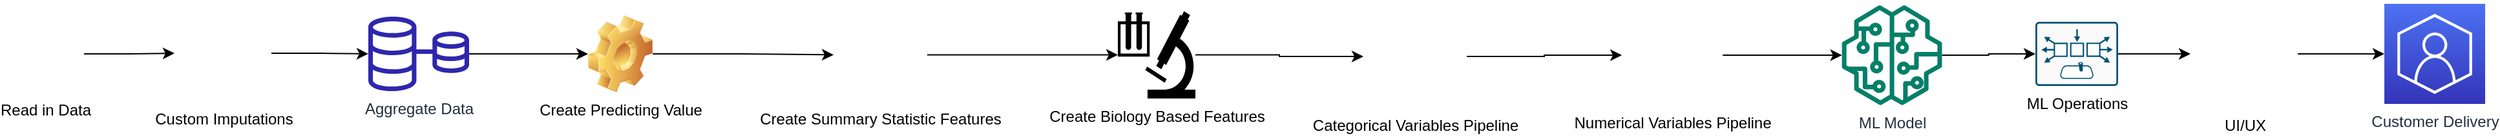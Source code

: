 <mxfile version="20.8.23" type="device"><diagram id="C5RBs43oDa-KdzZeNtuy" name="Page-1"><mxGraphModel dx="3059" dy="1104" grid="1" gridSize="10" guides="1" tooltips="1" connect="1" arrows="1" fold="1" page="1" pageScale="1" pageWidth="827" pageHeight="1169" math="0" shadow="0"><root><mxCell id="WIyWlLk6GJQsqaUBKTNV-0"/><mxCell id="WIyWlLk6GJQsqaUBKTNV-1" parent="WIyWlLk6GJQsqaUBKTNV-0"/><mxCell id="Kaw8qAOpvhJB33vvGYG9-15" value="" style="edgeStyle=orthogonalEdgeStyle;rounded=0;orthogonalLoop=1;jettySize=auto;html=1;" edge="1" parent="WIyWlLk6GJQsqaUBKTNV-1" source="7nwRtbIRZEH7fXp-ZmgH-0" target="Kaw8qAOpvhJB33vvGYG9-2"><mxGeometry relative="1" as="geometry"/></mxCell><mxCell id="7nwRtbIRZEH7fXp-ZmgH-0" value="Read in Data" style="shape=image;html=1;verticalAlign=top;verticalLabelPosition=bottom;labelBackgroundColor=#ffffff;imageAspect=0;aspect=fixed;image=https://cdn1.iconfinder.com/data/icons/bootstrap-vol-3/16/filetype-csv-128.png" parent="WIyWlLk6GJQsqaUBKTNV-1" vertex="1"><mxGeometry x="-800" y="280" width="60" height="60" as="geometry"/></mxCell><mxCell id="Kaw8qAOpvhJB33vvGYG9-16" value="" style="edgeStyle=orthogonalEdgeStyle;rounded=0;orthogonalLoop=1;jettySize=auto;html=1;" edge="1" parent="WIyWlLk6GJQsqaUBKTNV-1" source="Kaw8qAOpvhJB33vvGYG9-2" target="Kaw8qAOpvhJB33vvGYG9-4"><mxGeometry relative="1" as="geometry"/></mxCell><mxCell id="Kaw8qAOpvhJB33vvGYG9-2" value="Custom Imputations" style="shape=image;html=1;verticalAlign=top;verticalLabelPosition=bottom;labelBackgroundColor=#ffffff;imageAspect=0;aspect=fixed;image=https://cdn2.iconfinder.com/data/icons/font-awesome/1792/gears-128.png" vertex="1" parent="WIyWlLk6GJQsqaUBKTNV-1"><mxGeometry x="-670" y="272" width="75" height="75" as="geometry"/></mxCell><mxCell id="Kaw8qAOpvhJB33vvGYG9-17" value="" style="edgeStyle=orthogonalEdgeStyle;rounded=0;orthogonalLoop=1;jettySize=auto;html=1;" edge="1" parent="WIyWlLk6GJQsqaUBKTNV-1" source="Kaw8qAOpvhJB33vvGYG9-4" target="Kaw8qAOpvhJB33vvGYG9-5"><mxGeometry relative="1" as="geometry"/></mxCell><mxCell id="Kaw8qAOpvhJB33vvGYG9-4" value="Aggregate Data" style="sketch=0;outlineConnect=0;fontColor=#232F3E;gradientColor=none;fillColor=#2E27AD;strokeColor=none;dashed=0;verticalLabelPosition=bottom;verticalAlign=top;align=center;html=1;fontSize=12;fontStyle=0;aspect=fixed;pointerEvents=1;shape=mxgraph.aws4.rds_multi_az;" vertex="1" parent="WIyWlLk6GJQsqaUBKTNV-1"><mxGeometry x="-520" y="281" width="78" height="58" as="geometry"/></mxCell><mxCell id="Kaw8qAOpvhJB33vvGYG9-18" style="edgeStyle=orthogonalEdgeStyle;rounded=0;orthogonalLoop=1;jettySize=auto;html=1;entryX=0;entryY=0.5;entryDx=0;entryDy=0;" edge="1" parent="WIyWlLk6GJQsqaUBKTNV-1" source="Kaw8qAOpvhJB33vvGYG9-5" target="Kaw8qAOpvhJB33vvGYG9-6"><mxGeometry relative="1" as="geometry"/></mxCell><mxCell id="Kaw8qAOpvhJB33vvGYG9-5" value="Create Predicting Value" style="shape=image;html=1;verticalLabelPosition=bottom;verticalAlign=top;imageAspect=0;image=img/clipart/Gear_128x128.png" vertex="1" parent="WIyWlLk6GJQsqaUBKTNV-1"><mxGeometry x="-350" y="280" width="50" height="60" as="geometry"/></mxCell><mxCell id="Kaw8qAOpvhJB33vvGYG9-19" style="edgeStyle=orthogonalEdgeStyle;rounded=0;orthogonalLoop=1;jettySize=auto;html=1;entryX=0;entryY=0.5;entryDx=0;entryDy=0;entryPerimeter=0;" edge="1" parent="WIyWlLk6GJQsqaUBKTNV-1" source="Kaw8qAOpvhJB33vvGYG9-6" target="Kaw8qAOpvhJB33vvGYG9-11"><mxGeometry relative="1" as="geometry"/></mxCell><mxCell id="Kaw8qAOpvhJB33vvGYG9-6" value="Create Summary Statistic Features" style="shape=image;html=1;verticalAlign=top;verticalLabelPosition=bottom;labelBackgroundColor=#ffffff;imageAspect=0;aspect=fixed;image=https://cdn2.iconfinder.com/data/icons/essential-web-4/50/blackboard-data-summary-annual-report-128.png" vertex="1" parent="WIyWlLk6GJQsqaUBKTNV-1"><mxGeometry x="-160" y="274.5" width="72.5" height="72.5" as="geometry"/></mxCell><mxCell id="Kaw8qAOpvhJB33vvGYG9-20" style="edgeStyle=orthogonalEdgeStyle;rounded=0;orthogonalLoop=1;jettySize=auto;html=1;entryX=0;entryY=0.5;entryDx=0;entryDy=0;" edge="1" parent="WIyWlLk6GJQsqaUBKTNV-1" source="Kaw8qAOpvhJB33vvGYG9-11" target="Kaw8qAOpvhJB33vvGYG9-12"><mxGeometry relative="1" as="geometry"/></mxCell><mxCell id="Kaw8qAOpvhJB33vvGYG9-11" value="Create Biology Based Features" style="shape=mxgraph.signs.science.laboratory;html=1;pointerEvents=1;fillColor=#000000;strokeColor=none;verticalLabelPosition=bottom;verticalAlign=top;align=center;" vertex="1" parent="WIyWlLk6GJQsqaUBKTNV-1"><mxGeometry x="60" y="276.75" width="60" height="68" as="geometry"/></mxCell><mxCell id="Kaw8qAOpvhJB33vvGYG9-21" style="edgeStyle=orthogonalEdgeStyle;rounded=0;orthogonalLoop=1;jettySize=auto;html=1;entryX=0;entryY=0.5;entryDx=0;entryDy=0;" edge="1" parent="WIyWlLk6GJQsqaUBKTNV-1" source="Kaw8qAOpvhJB33vvGYG9-12" target="Kaw8qAOpvhJB33vvGYG9-13"><mxGeometry relative="1" as="geometry"/></mxCell><mxCell id="Kaw8qAOpvhJB33vvGYG9-12" value="Categorical Variables Pipeline" style="shape=image;html=1;verticalAlign=top;verticalLabelPosition=bottom;labelBackgroundColor=#ffffff;imageAspect=0;aspect=fixed;image=https://cdn2.iconfinder.com/data/icons/boxicons-solid-vol-1/24/bxs-category-alt-128.png" vertex="1" parent="WIyWlLk6GJQsqaUBKTNV-1"><mxGeometry x="250" y="272" width="80" height="80" as="geometry"/></mxCell><mxCell id="Kaw8qAOpvhJB33vvGYG9-22" style="edgeStyle=orthogonalEdgeStyle;rounded=0;orthogonalLoop=1;jettySize=auto;html=1;" edge="1" parent="WIyWlLk6GJQsqaUBKTNV-1" source="Kaw8qAOpvhJB33vvGYG9-13" target="Kaw8qAOpvhJB33vvGYG9-14"><mxGeometry relative="1" as="geometry"/></mxCell><mxCell id="Kaw8qAOpvhJB33vvGYG9-13" value="Numerical Variables Pipeline" style="shape=image;html=1;verticalAlign=top;verticalLabelPosition=bottom;labelBackgroundColor=#ffffff;imageAspect=0;aspect=fixed;image=https://cdn0.iconfinder.com/data/icons/phosphor-thin-vol-3/256/list-numbers-thin-128.png" vertex="1" parent="WIyWlLk6GJQsqaUBKTNV-1"><mxGeometry x="450" y="272" width="78" height="78" as="geometry"/></mxCell><mxCell id="Kaw8qAOpvhJB33vvGYG9-24" style="edgeStyle=orthogonalEdgeStyle;rounded=0;orthogonalLoop=1;jettySize=auto;html=1;entryX=0;entryY=0.5;entryDx=0;entryDy=0;entryPerimeter=0;" edge="1" parent="WIyWlLk6GJQsqaUBKTNV-1" source="Kaw8qAOpvhJB33vvGYG9-14" target="Kaw8qAOpvhJB33vvGYG9-23"><mxGeometry relative="1" as="geometry"/></mxCell><mxCell id="Kaw8qAOpvhJB33vvGYG9-14" value="ML Model" style="sketch=0;outlineConnect=0;fontColor=#232F3E;gradientColor=none;fillColor=#067F68;strokeColor=none;dashed=0;verticalLabelPosition=bottom;verticalAlign=top;align=center;html=1;fontSize=12;fontStyle=0;aspect=fixed;pointerEvents=1;shape=mxgraph.aws4.sagemaker_model;" vertex="1" parent="WIyWlLk6GJQsqaUBKTNV-1"><mxGeometry x="620" y="272" width="78" height="78" as="geometry"/></mxCell><mxCell id="Kaw8qAOpvhJB33vvGYG9-27" style="edgeStyle=orthogonalEdgeStyle;rounded=0;orthogonalLoop=1;jettySize=auto;html=1;" edge="1" parent="WIyWlLk6GJQsqaUBKTNV-1" source="Kaw8qAOpvhJB33vvGYG9-23" target="Kaw8qAOpvhJB33vvGYG9-26"><mxGeometry relative="1" as="geometry"/></mxCell><mxCell id="Kaw8qAOpvhJB33vvGYG9-23" value="ML Operations" style="sketch=0;points=[[0.015,0.015,0],[0.985,0.015,0],[0.985,0.985,0],[0.015,0.985,0],[0.25,0,0],[0.5,0,0],[0.75,0,0],[1,0.25,0],[1,0.5,0],[1,0.75,0],[0.75,1,0],[0.5,1,0],[0.25,1,0],[0,0.75,0],[0,0.5,0],[0,0.25,0]];verticalLabelPosition=bottom;html=1;verticalAlign=top;aspect=fixed;align=center;pointerEvents=1;shape=mxgraph.cisco19.rect;prIcon=operations_manager;fillColor=#FAFAFA;strokeColor=#005073;" vertex="1" parent="WIyWlLk6GJQsqaUBKTNV-1"><mxGeometry x="770" y="285" width="64" height="50" as="geometry"/></mxCell><mxCell id="Kaw8qAOpvhJB33vvGYG9-29" value="" style="edgeStyle=orthogonalEdgeStyle;rounded=0;orthogonalLoop=1;jettySize=auto;html=1;" edge="1" parent="WIyWlLk6GJQsqaUBKTNV-1" source="Kaw8qAOpvhJB33vvGYG9-26" target="Kaw8qAOpvhJB33vvGYG9-28"><mxGeometry relative="1" as="geometry"/></mxCell><mxCell id="Kaw8qAOpvhJB33vvGYG9-26" value="UI/UX" style="shape=image;html=1;verticalAlign=top;verticalLabelPosition=bottom;labelBackgroundColor=#ffffff;imageAspect=0;aspect=fixed;image=https://cdn1.iconfinder.com/data/icons/100-basic-for-user-interface/32/59-phone-128.png" vertex="1" parent="WIyWlLk6GJQsqaUBKTNV-1"><mxGeometry x="890" y="268.5" width="83" height="83" as="geometry"/></mxCell><mxCell id="Kaw8qAOpvhJB33vvGYG9-28" value="Customer Delivery" style="sketch=0;points=[[0,0,0],[0.25,0,0],[0.5,0,0],[0.75,0,0],[1,0,0],[0,1,0],[0.25,1,0],[0.5,1,0],[0.75,1,0],[1,1,0],[0,0.25,0],[0,0.5,0],[0,0.75,0],[1,0.25,0],[1,0.5,0],[1,0.75,0]];outlineConnect=0;fontColor=#232F3E;gradientColor=#4D72F3;gradientDirection=north;fillColor=#3334B9;strokeColor=#ffffff;dashed=0;verticalLabelPosition=bottom;verticalAlign=top;align=center;html=1;fontSize=12;fontStyle=0;aspect=fixed;shape=mxgraph.aws4.resourceIcon;resIcon=mxgraph.aws4.customer_enablement;" vertex="1" parent="WIyWlLk6GJQsqaUBKTNV-1"><mxGeometry x="1040" y="271" width="78" height="78" as="geometry"/></mxCell></root></mxGraphModel></diagram></mxfile>